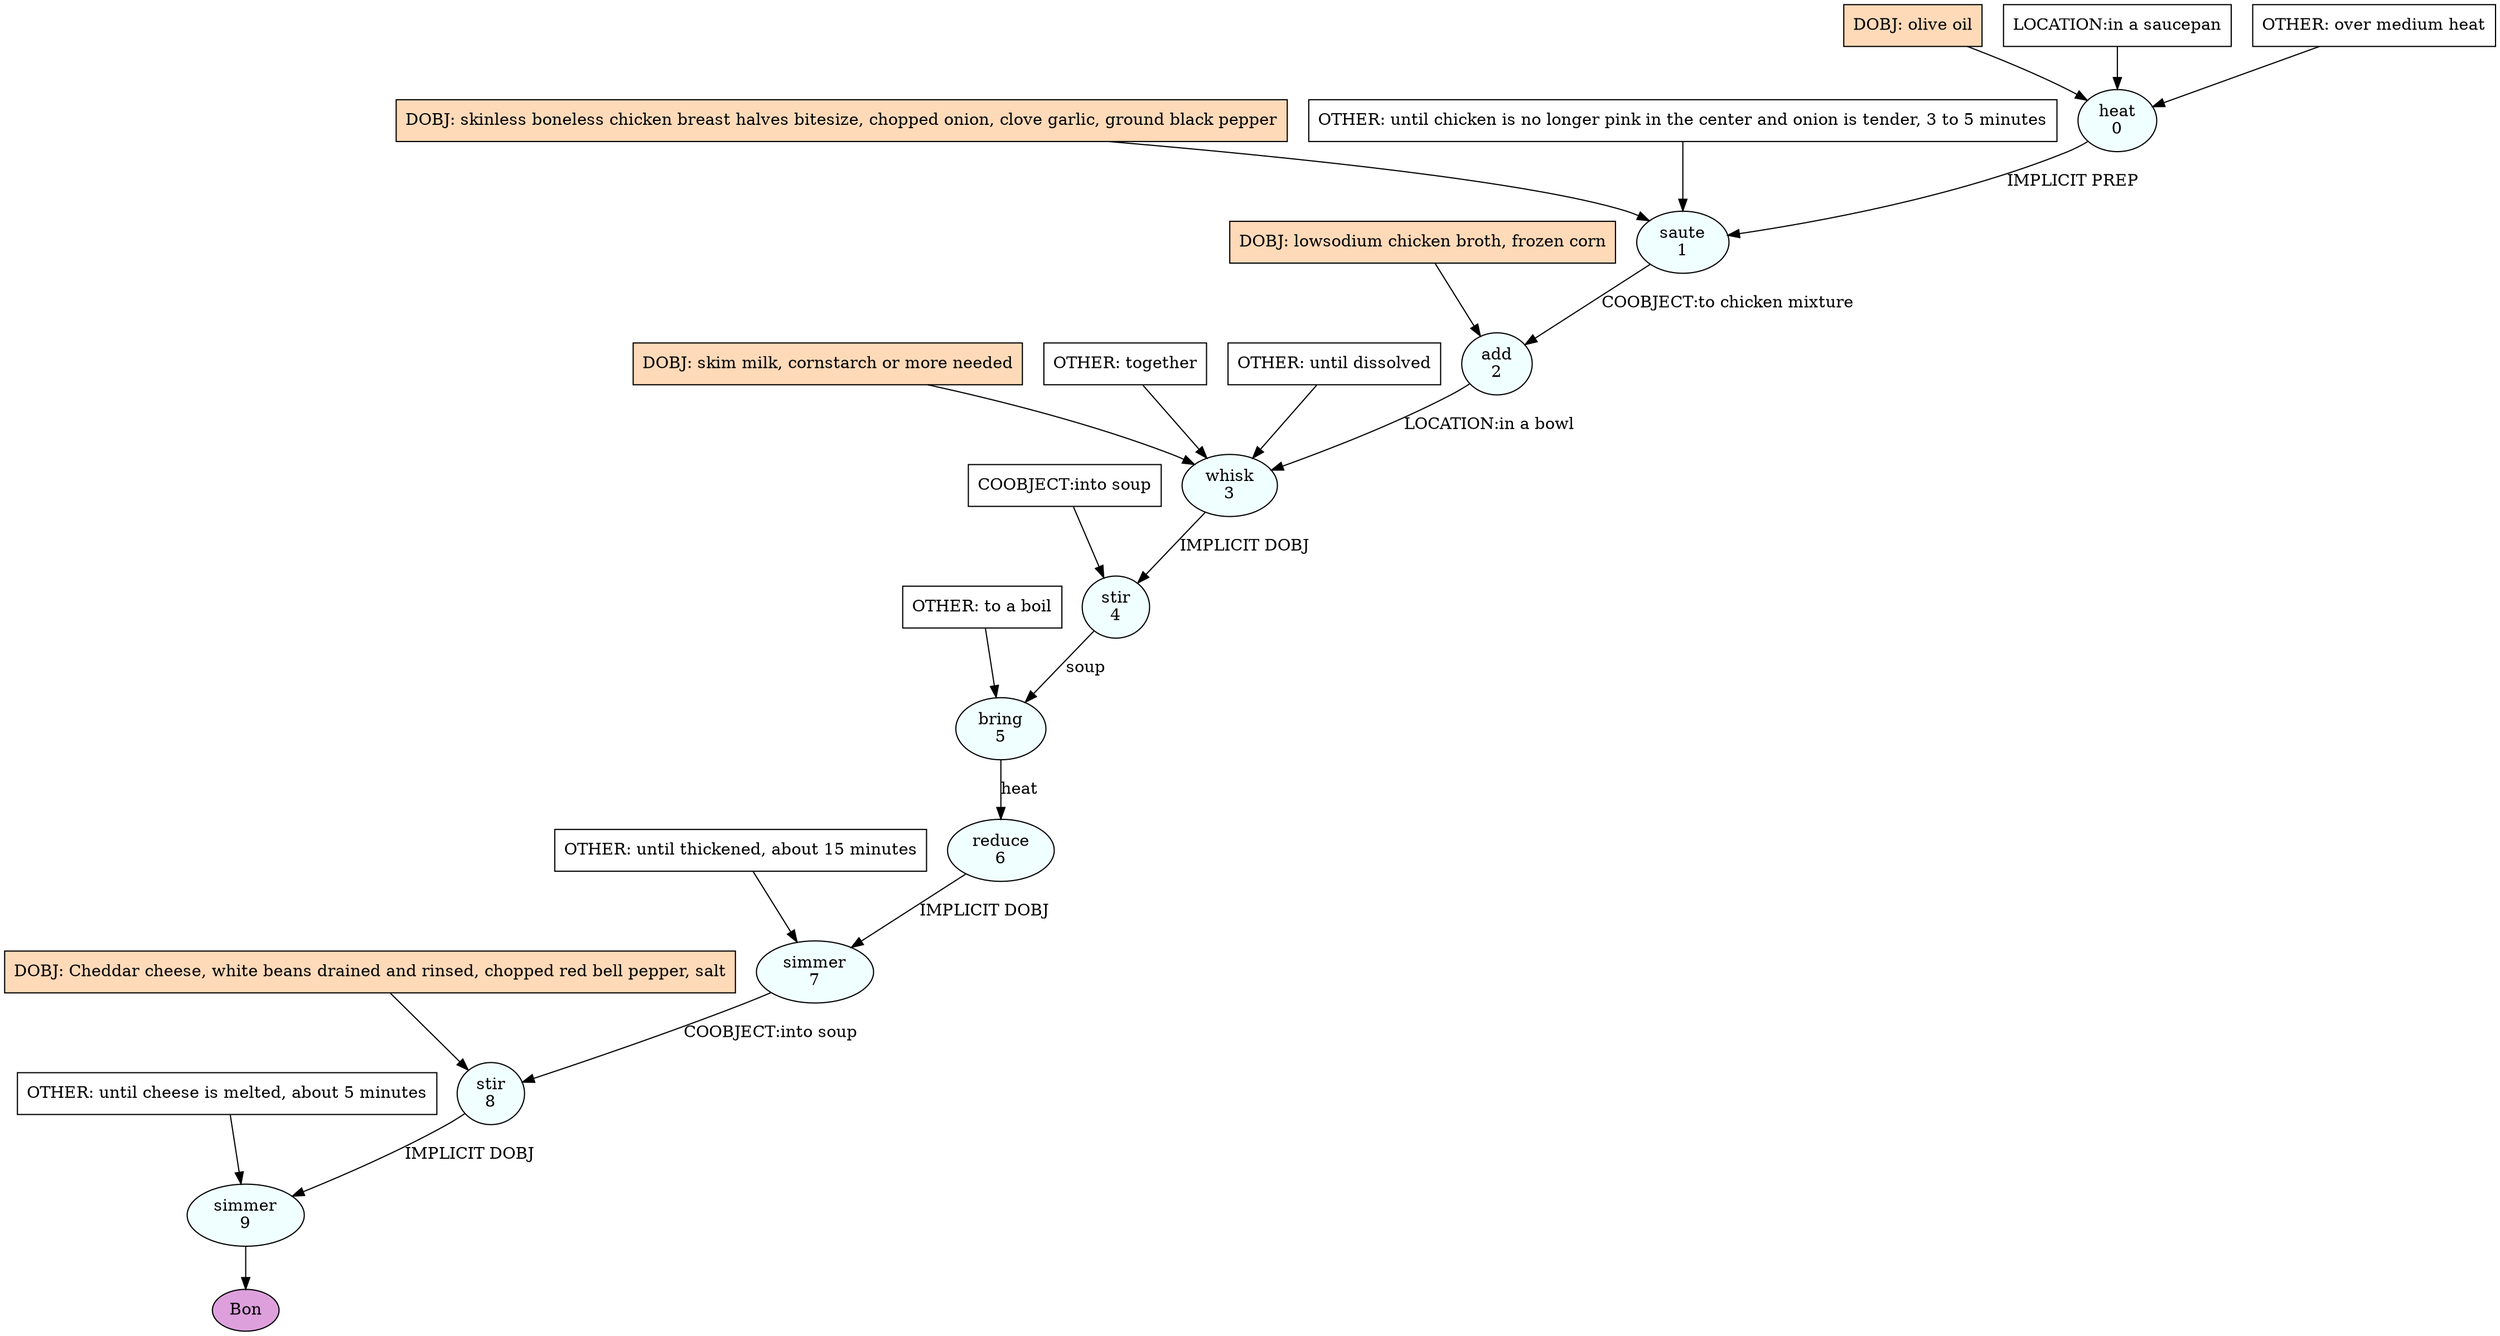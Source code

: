 digraph recipe {
E0[label="heat
0", shape=oval, style=filled, fillcolor=azure]
E1[label="saute
1", shape=oval, style=filled, fillcolor=azure]
E2[label="add
2", shape=oval, style=filled, fillcolor=azure]
E3[label="whisk
3", shape=oval, style=filled, fillcolor=azure]
E4[label="stir
4", shape=oval, style=filled, fillcolor=azure]
E5[label="bring
5", shape=oval, style=filled, fillcolor=azure]
E6[label="reduce
6", shape=oval, style=filled, fillcolor=azure]
E7[label="simmer
7", shape=oval, style=filled, fillcolor=azure]
E8[label="stir
8", shape=oval, style=filled, fillcolor=azure]
E9[label="simmer
9", shape=oval, style=filled, fillcolor=azure]
D0[label="DOBJ: olive oil", shape=box, style=filled, fillcolor=peachpuff]
D0 -> E0
P0_0[label="LOCATION:in a saucepan", shape=box, style=filled, fillcolor=white]
P0_0 -> E0
O0_0[label="OTHER: over medium heat", shape=box, style=filled, fillcolor=white]
O0_0 -> E0
D1_ing[label="DOBJ: skinless boneless chicken breast halves bitesize, chopped onion, clove garlic, ground black pepper", shape=box, style=filled, fillcolor=peachpuff]
D1_ing -> E1
E0 -> E1 [label="IMPLICIT PREP"]
O1_0_0[label="OTHER: until chicken is no longer pink in the center and onion is tender, 3 to 5 minutes", shape=box, style=filled, fillcolor=white]
O1_0_0 -> E1
D2_ing[label="DOBJ: lowsodium chicken broth, frozen corn", shape=box, style=filled, fillcolor=peachpuff]
D2_ing -> E2
E1 -> E2 [label="COOBJECT:to chicken mixture"]
D3_ing[label="DOBJ: skim milk, cornstarch or more needed", shape=box, style=filled, fillcolor=peachpuff]
D3_ing -> E3
E2 -> E3 [label="LOCATION:in a bowl"]
O3_0_0[label="OTHER: together", shape=box, style=filled, fillcolor=white]
O3_0_0 -> E3
O3_1_0[label="OTHER: until dissolved", shape=box, style=filled, fillcolor=white]
O3_1_0 -> E3
E3 -> E4 [label="IMPLICIT DOBJ"]
P4_0_0[label="COOBJECT:into soup", shape=box, style=filled, fillcolor=white]
P4_0_0 -> E4
E4 -> E5 [label="soup"]
O5_0_0[label="OTHER: to a boil", shape=box, style=filled, fillcolor=white]
O5_0_0 -> E5
E5 -> E6 [label="heat"]
E6 -> E7 [label="IMPLICIT DOBJ"]
O7_0_0[label="OTHER: until thickened, about 15 minutes", shape=box, style=filled, fillcolor=white]
O7_0_0 -> E7
D8_ing[label="DOBJ: Cheddar cheese, white beans drained and rinsed, chopped red bell pepper, salt", shape=box, style=filled, fillcolor=peachpuff]
D8_ing -> E8
E7 -> E8 [label="COOBJECT:into soup"]
E8 -> E9 [label="IMPLICIT DOBJ"]
O9_0_0[label="OTHER: until cheese is melted, about 5 minutes", shape=box, style=filled, fillcolor=white]
O9_0_0 -> E9
EOR[label="Bon", shape=oval, style=filled, fillcolor=plum]
E9 -> EOR
}
